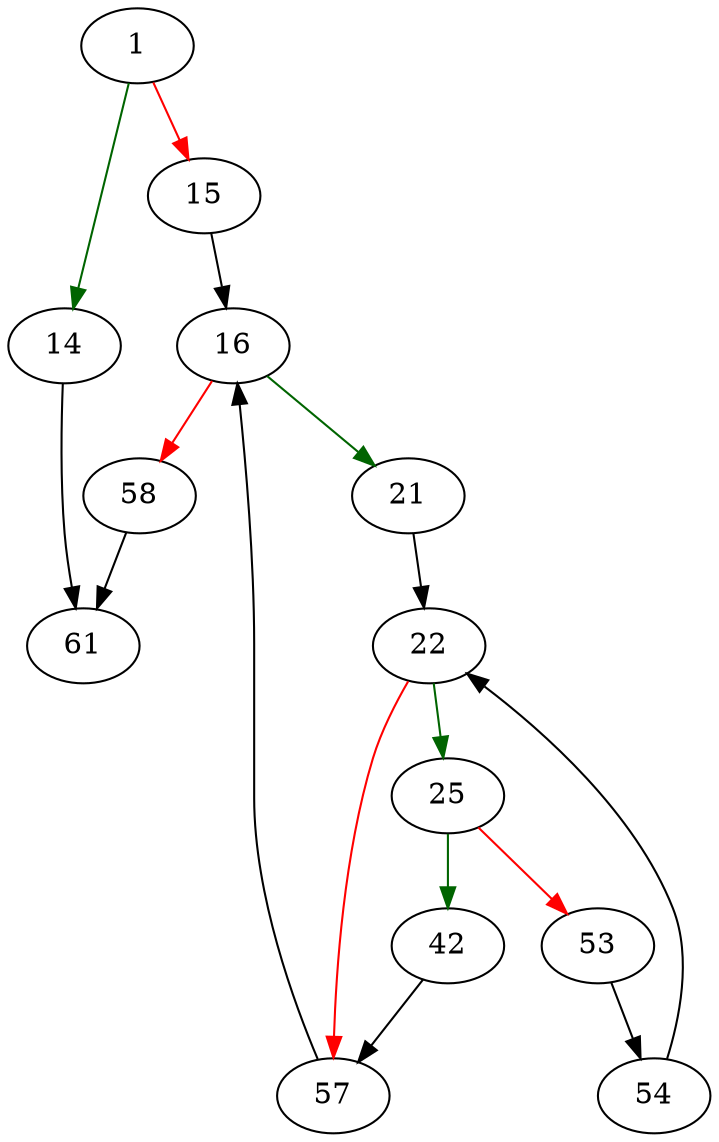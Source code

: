 strict digraph "displayLinuxIoStats" {
	// Node definitions.
	1 [entry=true];
	14;
	15;
	61;
	16;
	21;
	58;
	22;
	25;
	57;
	42;
	53;
	54;

	// Edge definitions.
	1 -> 14 [
		color=darkgreen
		cond=true
	];
	1 -> 15 [
		color=red
		cond=false
	];
	14 -> 61;
	15 -> 16;
	16 -> 21 [
		color=darkgreen
		cond=true
	];
	16 -> 58 [
		color=red
		cond=false
	];
	21 -> 22;
	58 -> 61;
	22 -> 25 [
		color=darkgreen
		cond=true
	];
	22 -> 57 [
		color=red
		cond=false
	];
	25 -> 42 [
		color=darkgreen
		cond=true
	];
	25 -> 53 [
		color=red
		cond=false
	];
	57 -> 16;
	42 -> 57;
	53 -> 54;
	54 -> 22;
}